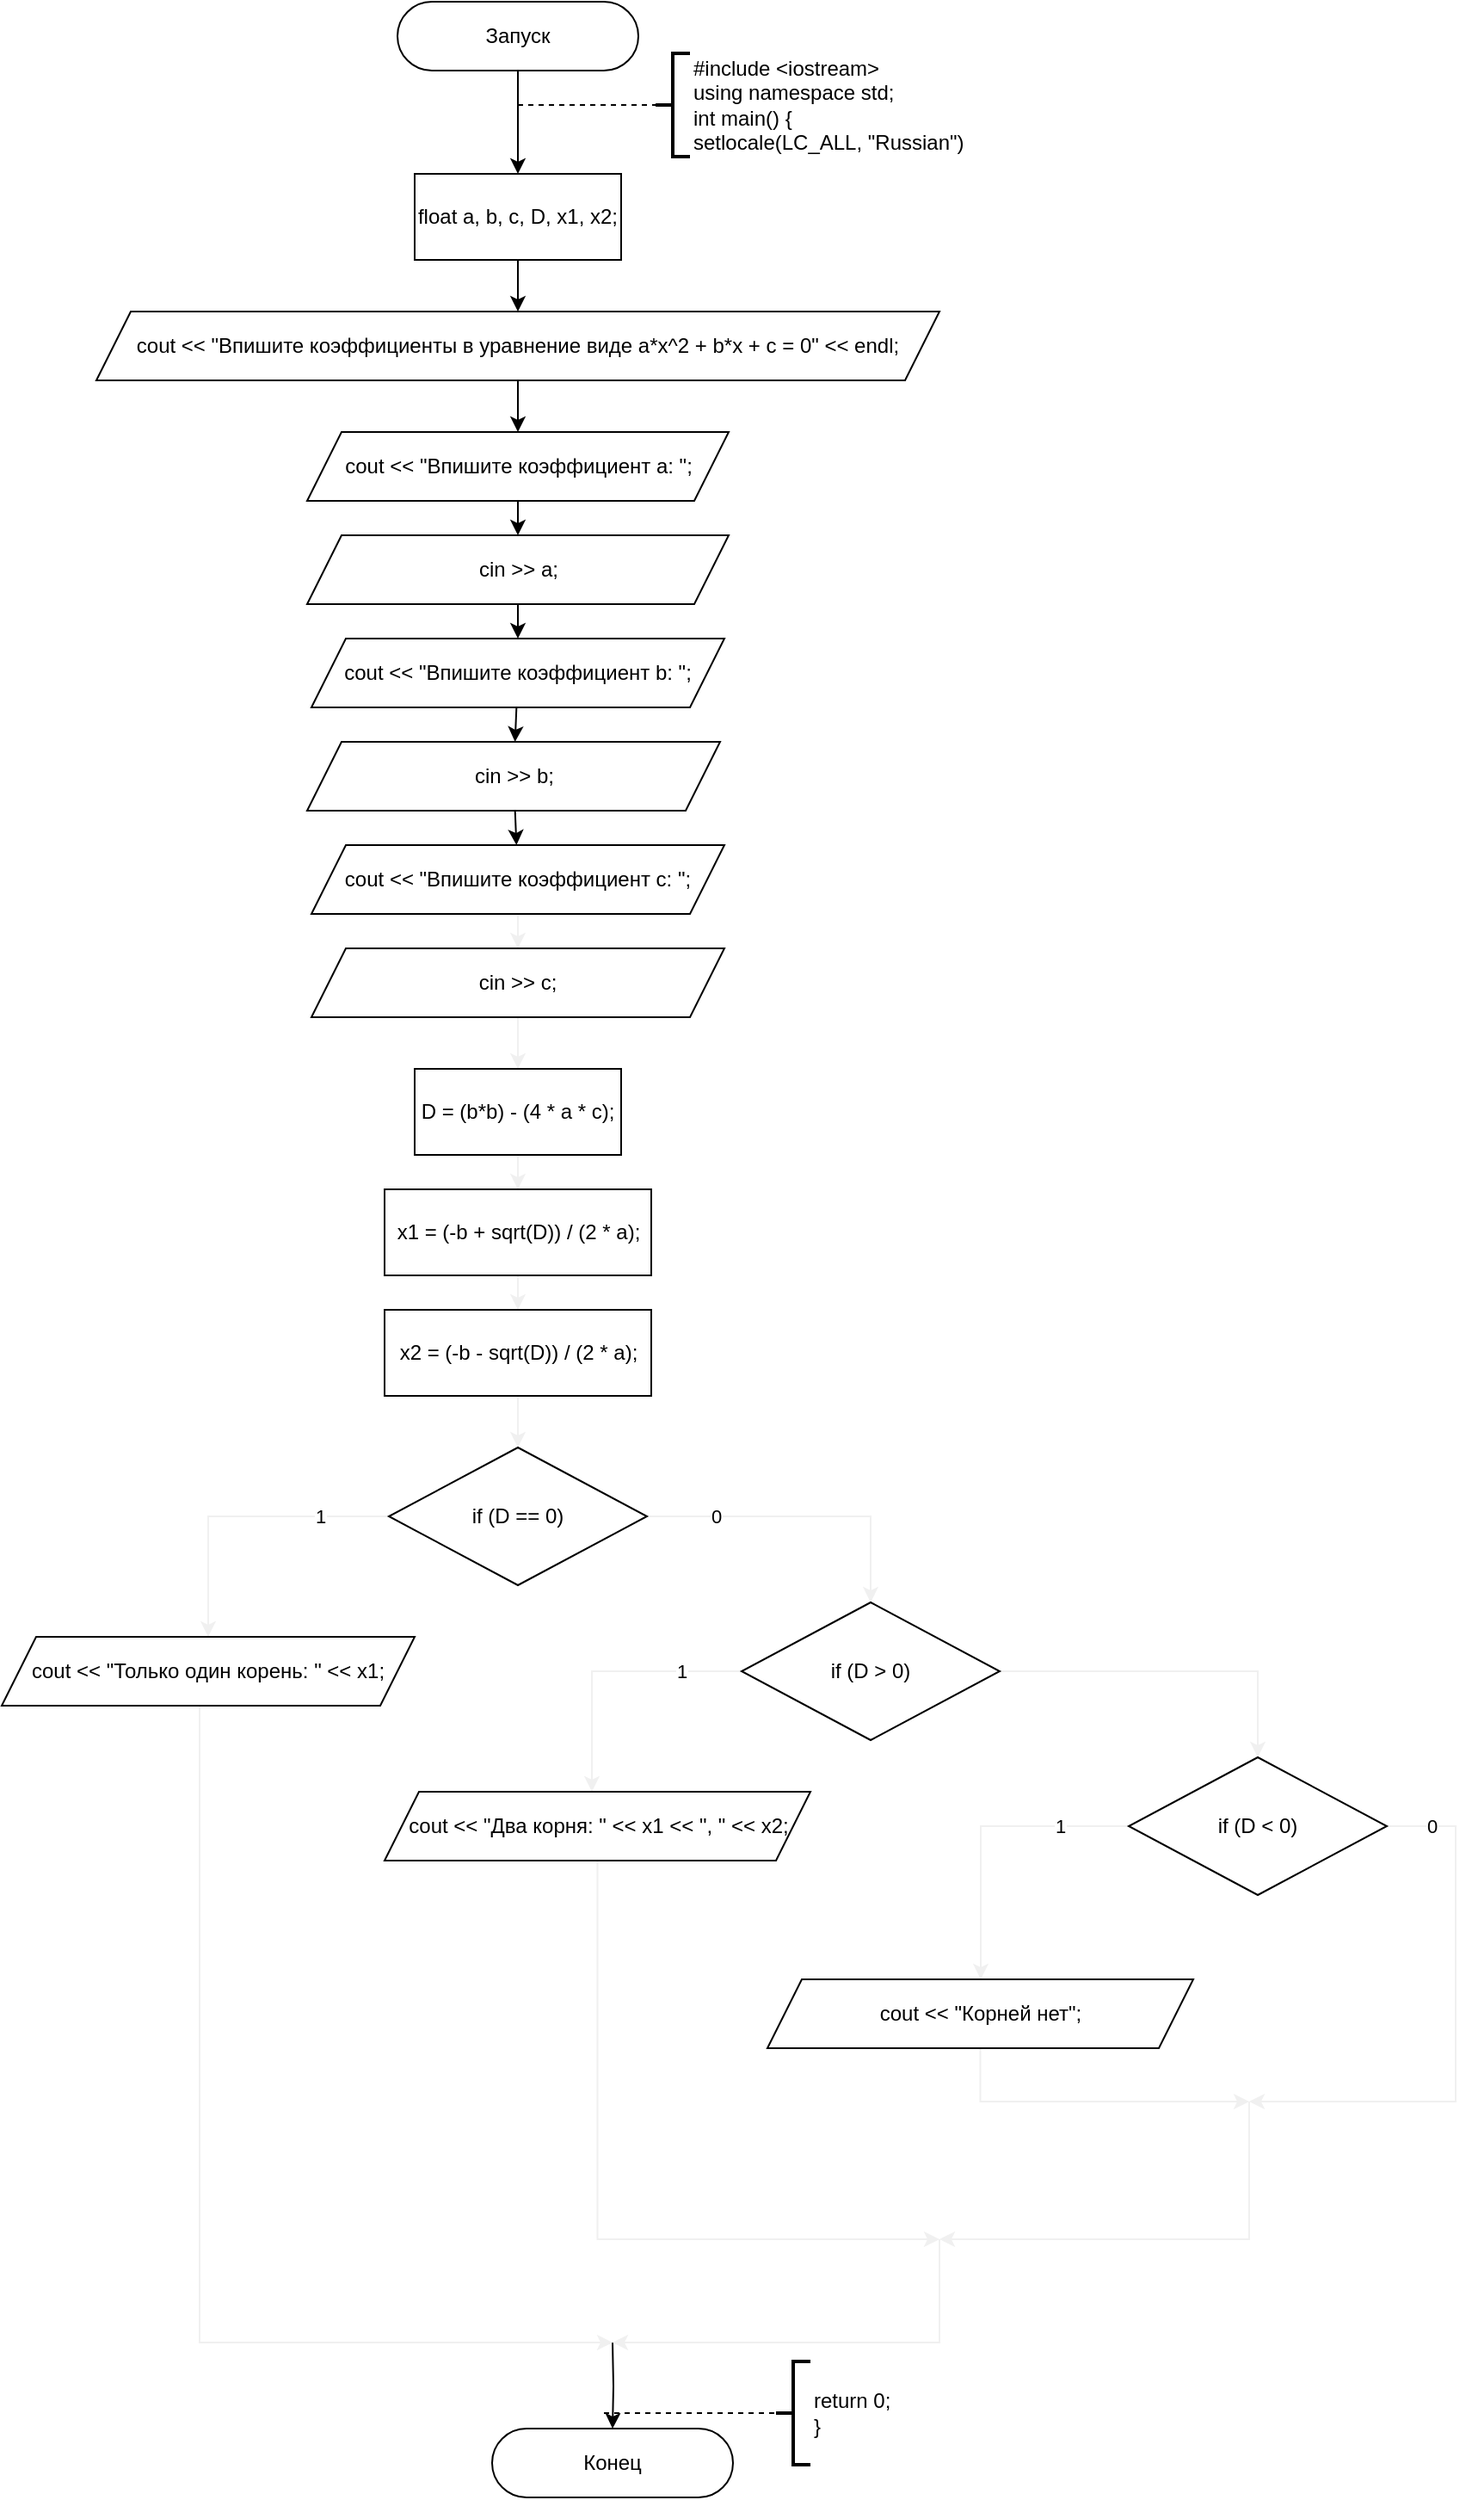 <mxfile version="13.9.9" type="device"><diagram id="smiKxsHt86h9Z04pjhRd" name="Страница 1"><mxGraphModel dx="852" dy="494" grid="1" gridSize="10" guides="1" tooltips="1" connect="1" arrows="1" fold="1" page="1" pageScale="1" pageWidth="827" pageHeight="1169" math="0" shadow="0"><root><mxCell id="0"/><mxCell id="1" parent="0"/><mxCell id="2" style="edgeStyle=orthogonalEdgeStyle;rounded=0;orthogonalLoop=1;jettySize=auto;html=1;" parent="1" source="3" target="4" edge="1"><mxGeometry relative="1" as="geometry"/></mxCell><mxCell id="3" value="Запуск" style="rounded=1;whiteSpace=wrap;html=1;arcSize=50;" parent="1" vertex="1"><mxGeometry x="305" y="20" width="140" height="40" as="geometry"/></mxCell><mxCell id="195" style="edgeStyle=none;html=1;" parent="1" source="4" target="194" edge="1"><mxGeometry relative="1" as="geometry"/></mxCell><mxCell id="4" value="float a, b, c, D, x1, x2;" style="rounded=0;whiteSpace=wrap;html=1;" parent="1" vertex="1"><mxGeometry x="315" y="120" width="120" height="50" as="geometry"/></mxCell><mxCell id="5" value="#include &amp;lt;iostream&amp;gt;&lt;br&gt;using namespace std;&lt;br&gt;int main() {&lt;br&gt;setlocale(LC_ALL, &quot;Russian&quot;)" style="strokeWidth=2;html=1;shape=mxgraph.flowchart.annotation_2;align=left;labelPosition=right;pointerEvents=1;" parent="1" vertex="1"><mxGeometry x="455" y="50" width="20" height="60" as="geometry"/></mxCell><mxCell id="6" value="" style="endArrow=none;dashed=1;html=1;entryX=0;entryY=0.5;entryDx=0;entryDy=0;entryPerimeter=0;" parent="1" target="5" edge="1"><mxGeometry width="50" height="50" relative="1" as="geometry"><mxPoint x="375" y="80" as="sourcePoint"/><mxPoint x="465" y="70" as="targetPoint"/></mxGeometry></mxCell><mxCell id="7" value="Конец" style="rounded=1;whiteSpace=wrap;html=1;arcSize=50;" parent="1" vertex="1"><mxGeometry x="360" y="1430" width="140" height="40" as="geometry"/></mxCell><mxCell id="10" value="return 0;&lt;br&gt;}" style="strokeWidth=2;html=1;shape=mxgraph.flowchart.annotation_2;align=left;labelPosition=right;pointerEvents=1;" parent="1" vertex="1"><mxGeometry x="525" y="1391" width="20" height="60" as="geometry"/></mxCell><mxCell id="11" value="" style="endArrow=none;dashed=1;html=1;entryX=0;entryY=0.5;entryDx=0;entryDy=0;entryPerimeter=0;" parent="1" edge="1"><mxGeometry width="50" height="50" relative="1" as="geometry"><mxPoint x="425" y="1421" as="sourcePoint"/><mxPoint x="525" y="1421" as="targetPoint"/></mxGeometry></mxCell><mxCell id="179" style="edgeStyle=orthogonalEdgeStyle;rounded=0;html=1;entryX=0.5;entryY=0;entryDx=0;entryDy=0;" parent="1" target="7" edge="1"><mxGeometry relative="1" as="geometry"><mxPoint x="430" y="1380" as="sourcePoint"/></mxGeometry></mxCell><mxCell id="199" style="edgeStyle=none;html=1;" parent="1" source="194" target="196" edge="1"><mxGeometry relative="1" as="geometry"/></mxCell><mxCell id="194" value="cout &amp;lt;&amp;lt; &quot;Впишите коэффициенты в уравнение виде a*x^2 + b*x + c = 0&quot; &amp;lt;&amp;lt; endl;" style="shape=parallelogram;perimeter=parallelogramPerimeter;whiteSpace=wrap;html=1;fixedSize=1;" parent="1" vertex="1"><mxGeometry x="130" y="200" width="490" height="40" as="geometry"/></mxCell><mxCell id="201" style="edgeStyle=none;html=1;" parent="1" source="196" target="200" edge="1"><mxGeometry relative="1" as="geometry"/></mxCell><mxCell id="196" value="cout &amp;lt;&amp;lt; &quot;Впишите коэффициент a: &quot;;" style="shape=parallelogram;perimeter=parallelogramPerimeter;whiteSpace=wrap;html=1;fixedSize=1;" parent="1" vertex="1"><mxGeometry x="252.5" y="270" width="245" height="40" as="geometry"/></mxCell><mxCell id="206" style="edgeStyle=none;html=1;" parent="1" source="198" target="203" edge="1"><mxGeometry relative="1" as="geometry"/></mxCell><mxCell id="198" value="cout &amp;lt;&amp;lt; &quot;Впишите коэффициент b: &quot;;" style="shape=parallelogram;perimeter=parallelogramPerimeter;whiteSpace=wrap;html=1;fixedSize=1;" parent="1" vertex="1"><mxGeometry x="255" y="390" width="240" height="40" as="geometry"/></mxCell><mxCell id="202" style="edgeStyle=none;html=1;" parent="1" source="200" target="198" edge="1"><mxGeometry relative="1" as="geometry"/></mxCell><mxCell id="200" value="cin &amp;gt;&amp;gt; a;" style="shape=parallelogram;perimeter=parallelogramPerimeter;whiteSpace=wrap;html=1;fixedSize=1;" parent="1" vertex="1"><mxGeometry x="252.5" y="330" width="245" height="40" as="geometry"/></mxCell><mxCell id="207" style="edgeStyle=none;html=1;rounded=0;" parent="1" source="203" target="204" edge="1"><mxGeometry relative="1" as="geometry"/></mxCell><mxCell id="203" value="cin &amp;gt;&amp;gt; b;" style="shape=parallelogram;perimeter=parallelogramPerimeter;whiteSpace=wrap;html=1;fixedSize=1;" parent="1" vertex="1"><mxGeometry x="252.5" y="450" width="240" height="40" as="geometry"/></mxCell><mxCell id="209" style="edgeStyle=orthogonalEdgeStyle;rounded=0;html=1;strokeColor=#f0f0f0;" parent="1" source="204" target="205" edge="1"><mxGeometry relative="1" as="geometry"/></mxCell><mxCell id="204" value="cout &amp;lt;&amp;lt; &quot;Впишите коэффициент c: &quot;;" style="shape=parallelogram;perimeter=parallelogramPerimeter;whiteSpace=wrap;html=1;fixedSize=1;" parent="1" vertex="1"><mxGeometry x="255" y="510" width="240" height="40" as="geometry"/></mxCell><mxCell id="211" style="edgeStyle=orthogonalEdgeStyle;rounded=0;html=1;strokeColor=#f0f0f0;" parent="1" source="205" target="210" edge="1"><mxGeometry relative="1" as="geometry"/></mxCell><mxCell id="205" value="cin &amp;gt;&amp;gt; c;" style="shape=parallelogram;perimeter=parallelogramPerimeter;whiteSpace=wrap;html=1;fixedSize=1;" parent="1" vertex="1"><mxGeometry x="255" y="570" width="240" height="40" as="geometry"/></mxCell><mxCell id="213" style="edgeStyle=orthogonalEdgeStyle;rounded=0;html=1;strokeColor=#f0f0f0;" parent="1" source="210" target="212" edge="1"><mxGeometry relative="1" as="geometry"/></mxCell><mxCell id="210" value="D = (b*b) - (4 * a * c);" style="rounded=0;whiteSpace=wrap;html=1;" parent="1" vertex="1"><mxGeometry x="315" y="640" width="120" height="50" as="geometry"/></mxCell><mxCell id="215" style="edgeStyle=orthogonalEdgeStyle;rounded=0;html=1;strokeColor=#f0f0f0;" parent="1" source="212" target="214" edge="1"><mxGeometry relative="1" as="geometry"/></mxCell><mxCell id="212" value="x1 = (-b + sqrt(D)) / (2 * a);" style="rounded=0;whiteSpace=wrap;html=1;" parent="1" vertex="1"><mxGeometry x="297.5" y="710" width="155" height="50" as="geometry"/></mxCell><mxCell id="218" style="edgeStyle=orthogonalEdgeStyle;rounded=0;html=1;strokeColor=#f0f0f0;" parent="1" source="214" target="216" edge="1"><mxGeometry relative="1" as="geometry"/></mxCell><mxCell id="214" value="x2 = (-b - sqrt(D)) / (2 * a);" style="rounded=0;whiteSpace=wrap;html=1;" parent="1" vertex="1"><mxGeometry x="297.5" y="780" width="155" height="50" as="geometry"/></mxCell><mxCell id="220" value="1" style="edgeStyle=orthogonalEdgeStyle;rounded=0;html=1;strokeColor=#f0f0f0;" parent="1" source="216" target="219" edge="1"><mxGeometry x="-0.542" relative="1" as="geometry"><Array as="points"><mxPoint x="195" y="900"/></Array><mxPoint as="offset"/></mxGeometry></mxCell><mxCell id="222" value="0" style="edgeStyle=orthogonalEdgeStyle;rounded=0;html=1;strokeColor=#f0f0f0;" parent="1" source="216" target="221" edge="1"><mxGeometry x="-0.555" relative="1" as="geometry"><mxPoint as="offset"/></mxGeometry></mxCell><mxCell id="216" value="if (D == 0)" style="rhombus;whiteSpace=wrap;html=1;" parent="1" vertex="1"><mxGeometry x="300" y="860" width="150" height="80" as="geometry"/></mxCell><mxCell id="234" style="edgeStyle=orthogonalEdgeStyle;rounded=0;html=1;strokeColor=#f0f0f0;" parent="1" source="219" edge="1"><mxGeometry relative="1" as="geometry"><mxPoint x="430" y="1380" as="targetPoint"/><Array as="points"><mxPoint x="190" y="1380"/></Array></mxGeometry></mxCell><mxCell id="219" value="cout &amp;lt;&amp;lt; &quot;Только один корень: &quot; &amp;lt;&amp;lt; x1;" style="shape=parallelogram;perimeter=parallelogramPerimeter;whiteSpace=wrap;html=1;fixedSize=1;" parent="1" vertex="1"><mxGeometry x="75" y="970" width="240" height="40" as="geometry"/></mxCell><mxCell id="224" value="1" style="edgeStyle=orthogonalEdgeStyle;rounded=0;html=1;strokeColor=#f0f0f0;" parent="1" source="221" target="223" edge="1"><mxGeometry x="-0.553" relative="1" as="geometry"><Array as="points"><mxPoint x="418" y="990"/></Array><mxPoint as="offset"/></mxGeometry></mxCell><mxCell id="226" style="edgeStyle=orthogonalEdgeStyle;rounded=0;html=1;strokeColor=#f0f0f0;" parent="1" source="221" target="225" edge="1"><mxGeometry relative="1" as="geometry"/></mxCell><mxCell id="221" value="if (D &amp;gt; 0)" style="rhombus;whiteSpace=wrap;html=1;" parent="1" vertex="1"><mxGeometry x="505" y="950" width="150" height="80" as="geometry"/></mxCell><mxCell id="232" style="edgeStyle=orthogonalEdgeStyle;rounded=0;html=1;strokeColor=#f0f0f0;" parent="1" source="223" edge="1"><mxGeometry relative="1" as="geometry"><mxPoint x="620" y="1320" as="targetPoint"/><Array as="points"><mxPoint x="421" y="1320"/></Array></mxGeometry></mxCell><mxCell id="223" value="cout &amp;lt;&amp;lt; &quot;Два корня: &quot; &amp;lt;&amp;lt; x1 &amp;lt;&amp;lt; &quot;, &quot; &amp;lt;&amp;lt; x2;" style="shape=parallelogram;perimeter=parallelogramPerimeter;whiteSpace=wrap;html=1;fixedSize=1;" parent="1" vertex="1"><mxGeometry x="297.5" y="1060" width="247.5" height="40" as="geometry"/></mxCell><mxCell id="228" value="1" style="edgeStyle=orthogonalEdgeStyle;rounded=0;html=1;strokeColor=#f0f0f0;" parent="1" source="225" target="227" edge="1"><mxGeometry x="-0.542" relative="1" as="geometry"><Array as="points"><mxPoint x="644" y="1080"/></Array><mxPoint as="offset"/></mxGeometry></mxCell><mxCell id="229" value="0" style="edgeStyle=orthogonalEdgeStyle;rounded=0;html=1;strokeColor=#f0f0f0;" parent="1" source="225" edge="1"><mxGeometry x="-0.84" relative="1" as="geometry"><mxPoint x="800" y="1240" as="targetPoint"/><Array as="points"><mxPoint x="920" y="1080"/><mxPoint x="920" y="1240"/></Array><mxPoint as="offset"/></mxGeometry></mxCell><mxCell id="225" value="if (D &amp;lt; 0)" style="rhombus;whiteSpace=wrap;html=1;" parent="1" vertex="1"><mxGeometry x="730" y="1040" width="150" height="80" as="geometry"/></mxCell><mxCell id="230" style="edgeStyle=orthogonalEdgeStyle;rounded=0;html=1;strokeColor=#f0f0f0;" parent="1" source="227" edge="1"><mxGeometry relative="1" as="geometry"><mxPoint x="800" y="1240" as="targetPoint"/><Array as="points"><mxPoint x="644" y="1240"/></Array></mxGeometry></mxCell><mxCell id="227" value="cout &amp;lt;&amp;lt; &quot;Корней нет&quot;;" style="shape=parallelogram;perimeter=parallelogramPerimeter;whiteSpace=wrap;html=1;fixedSize=1;" parent="1" vertex="1"><mxGeometry x="520" y="1169" width="247.5" height="40" as="geometry"/></mxCell><mxCell id="231" value="" style="endArrow=classic;html=1;strokeColor=#f0f0f0;rounded=0;" parent="1" edge="1"><mxGeometry width="50" height="50" relative="1" as="geometry"><mxPoint x="800" y="1240" as="sourcePoint"/><mxPoint x="620" y="1320" as="targetPoint"/><Array as="points"><mxPoint x="800" y="1320"/></Array></mxGeometry></mxCell><mxCell id="233" value="" style="endArrow=classic;html=1;strokeColor=#f0f0f0;rounded=0;" parent="1" edge="1"><mxGeometry width="50" height="50" relative="1" as="geometry"><mxPoint x="620" y="1320" as="sourcePoint"/><mxPoint x="430" y="1380" as="targetPoint"/><Array as="points"><mxPoint x="620" y="1380"/></Array></mxGeometry></mxCell></root></mxGraphModel></diagram></mxfile>